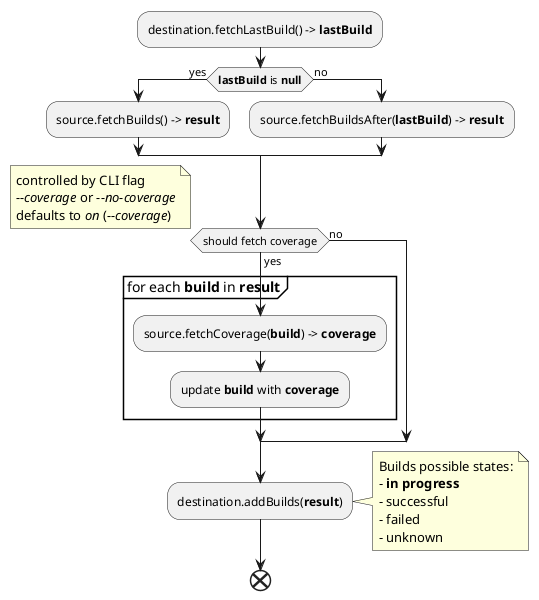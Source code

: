 @startuml sync_stage_activity_diagram
'https://plantuml.com/activity-diagram-beta

skinparam ConditionEndStyle hline

:destination.fetchLastBuild() -> **lastBuild**;

if (**lastBuild** is **null**) then (yes)
    :source.fetchBuilds() -> **result**;
else (no)
    :source.fetchBuildsAfter(**lastBuild**) -> **result**;
endif

if (should fetch coverage) then (yes)
    partition "for each **build** in **result**" {
        :source.fetchCoverage(**build**) -> **coverage**;
        :update **build** with **coverage**;
    }
else (no)
endif
note right
    controlled by CLI flag
    //--coverage// or //--no-coverage//
    defaults to //on// (//--coverage//)
end note

:destination.addBuilds(**result**);
note right
    Builds possible states:
    - **in progress**
    - successful
    - failed
    - unknown
end note

end

@enduml
